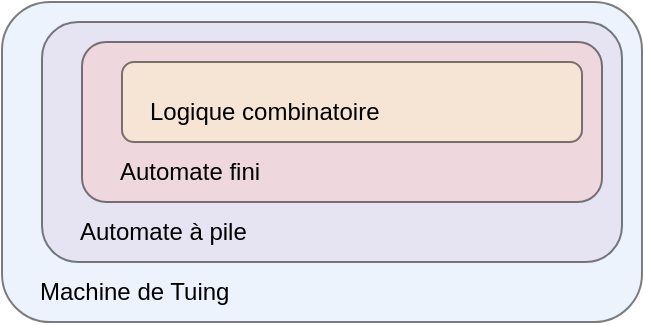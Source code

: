 <mxfile version="22.1.16" type="device">
  <diagram name="Page-1" id="mhcuc_TRiJDTC5OKFYOF">
    <mxGraphModel dx="1098" dy="760" grid="1" gridSize="10" guides="1" tooltips="1" connect="1" arrows="1" fold="1" page="1" pageScale="1" pageWidth="700" pageHeight="180" math="0" shadow="0">
      <root>
        <mxCell id="0" />
        <mxCell id="1" parent="0" />
        <mxCell id="oa93Lh7E8FzpX1taP8Wo-1" value="Machine de Tuing&amp;nbsp;" style="rounded=1;whiteSpace=wrap;html=1;align=left;verticalAlign=bottom;spacingLeft=17;spacingBottom=6;fillColor=#dae8fc;strokeColor=default;opacity=50;" vertex="1" parent="1">
          <mxGeometry x="190" y="190" width="320" height="160" as="geometry" />
        </mxCell>
        <mxCell id="oa93Lh7E8FzpX1taP8Wo-2" value="Automate à pile" style="rounded=1;whiteSpace=wrap;html=1;align=left;verticalAlign=bottom;spacingLeft=17;spacingBottom=6;fillColor=#e1d5e7;strokeColor=default;opacity=50;" vertex="1" parent="1">
          <mxGeometry x="210" y="200" width="290" height="120" as="geometry" />
        </mxCell>
        <mxCell id="oa93Lh7E8FzpX1taP8Wo-3" value="Automate fini" style="rounded=1;whiteSpace=wrap;html=1;align=left;verticalAlign=bottom;spacingLeft=17;spacingBottom=6;fillColor=#f8cecc;strokeColor=default;opacity=50;" vertex="1" parent="1">
          <mxGeometry x="230" y="210" width="260" height="80" as="geometry" />
        </mxCell>
        <mxCell id="oa93Lh7E8FzpX1taP8Wo-4" value="Logique combinatoire" style="rounded=1;whiteSpace=wrap;html=1;align=left;verticalAlign=bottom;spacingLeft=12;spacingBottom=6;fillColor=#fff2cc;strokeColor=default;opacity=50;" vertex="1" parent="1">
          <mxGeometry x="250" y="220" width="230" height="40" as="geometry" />
        </mxCell>
      </root>
    </mxGraphModel>
  </diagram>
</mxfile>
